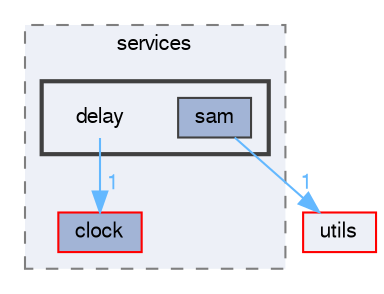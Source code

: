 digraph "delay"
{
 // LATEX_PDF_SIZE
  bgcolor="transparent";
  edge [fontname=FreeSans,fontsize=10,labelfontname=FreeSans,labelfontsize=10];
  node [fontname=FreeSans,fontsize=10,shape=box,height=0.2,width=0.4];
  compound=true
  subgraph clusterdir_7cbf1cf0e17b7da5051405e51c36fab2 {
    graph [ bgcolor="#edf0f7", pencolor="grey50", label="services", fontname=FreeSans,fontsize=10 style="filled,dashed", URL="dir_7cbf1cf0e17b7da5051405e51c36fab2.html",tooltip=""]
  dir_410424a981c6afa253b7eef69e83a965 [label="clock", fillcolor="#a2b4d6", color="red", style="filled", URL="dir_410424a981c6afa253b7eef69e83a965.html",tooltip=""];
  subgraph clusterdir_9645825f65c2b6c4f14d3d5165c75afa {
    graph [ bgcolor="#edf0f7", pencolor="grey25", label="", fontname=FreeSans,fontsize=10 style="filled,bold", URL="dir_9645825f65c2b6c4f14d3d5165c75afa.html",tooltip=""]
    dir_9645825f65c2b6c4f14d3d5165c75afa [shape=plaintext, label="delay"];
  dir_1ccd00a003bd8f5c648db57d0b7297ce [label="sam", fillcolor="#a2b4d6", color="grey25", style="filled", URL="dir_1ccd00a003bd8f5c648db57d0b7297ce.html",tooltip=""];
  }
  }
  dir_7dbb3f8d9b3c7f1bbfe241818c433d10 [label="utils", fillcolor="#edf0f7", color="red", style="filled", URL="dir_7dbb3f8d9b3c7f1bbfe241818c433d10.html",tooltip=""];
  dir_9645825f65c2b6c4f14d3d5165c75afa->dir_410424a981c6afa253b7eef69e83a965 [headlabel="1", labeldistance=1.5 headhref="dir_000011_000004.html" color="steelblue1" fontcolor="steelblue1"];
  dir_1ccd00a003bd8f5c648db57d0b7297ce->dir_7dbb3f8d9b3c7f1bbfe241818c433d10 [headlabel="1", labeldistance=1.5 headhref="dir_000039_000068.html" color="steelblue1" fontcolor="steelblue1"];
}
